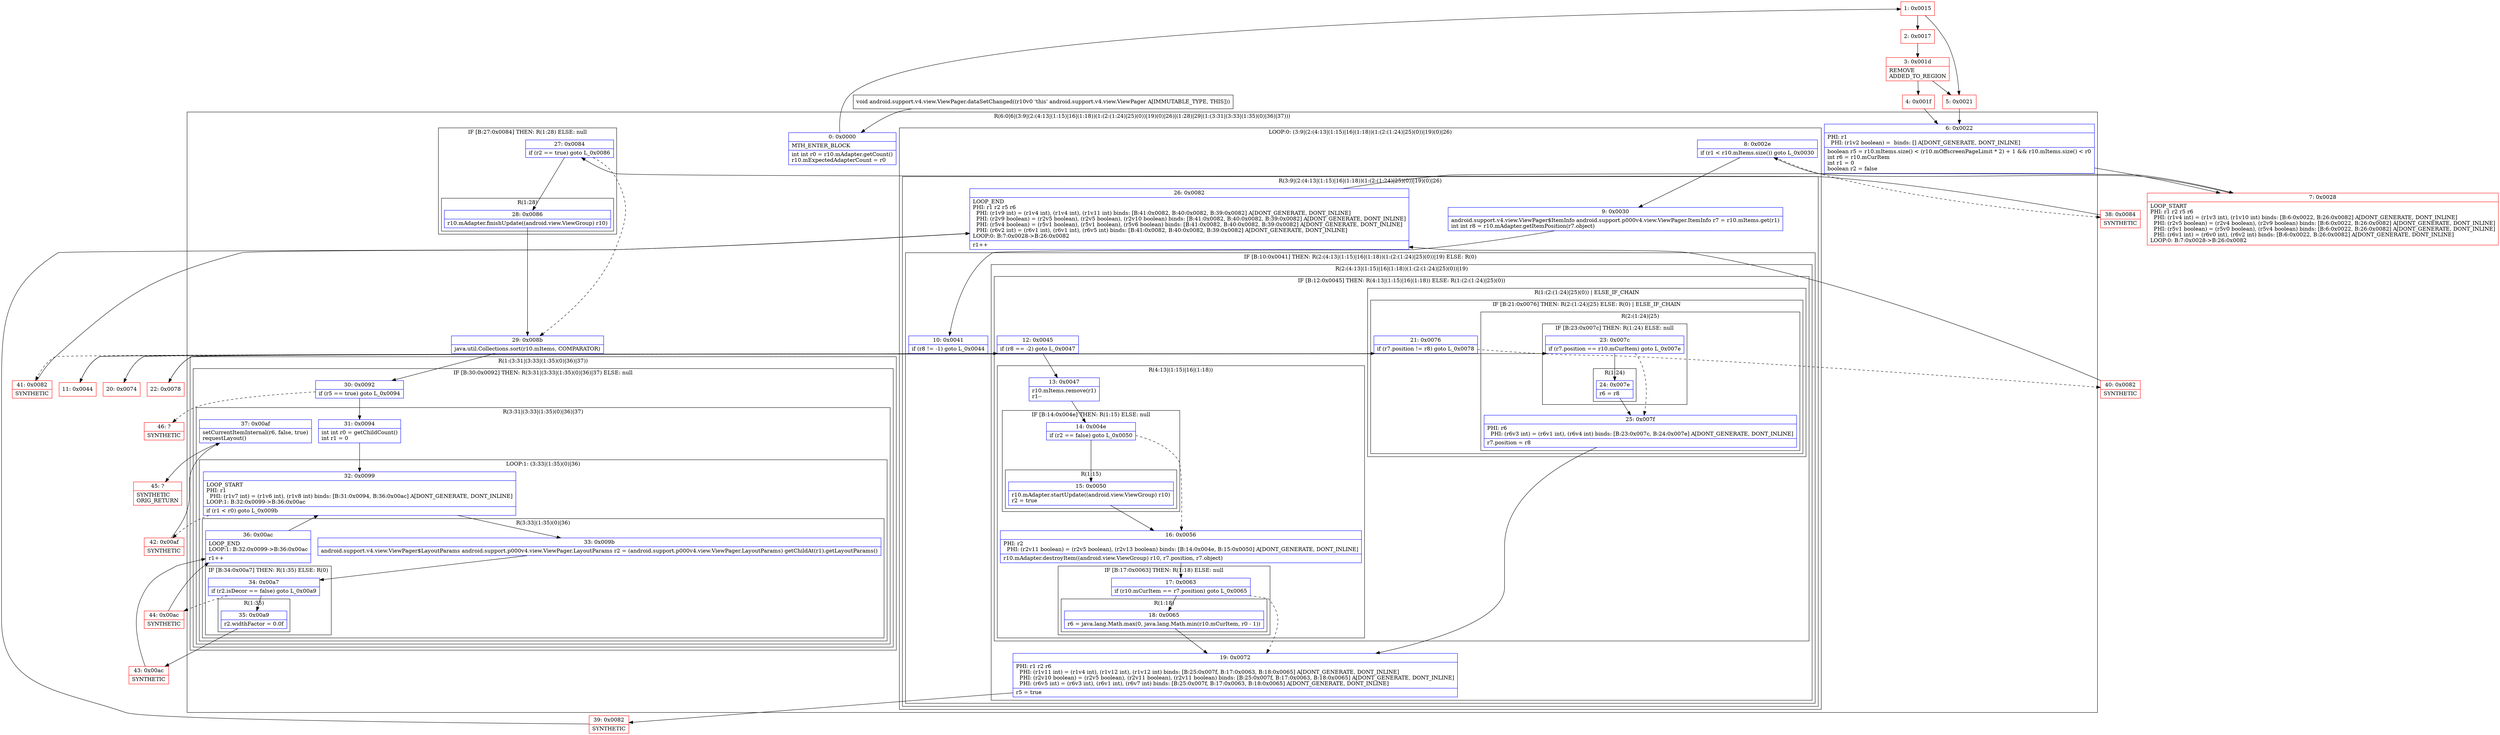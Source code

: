 digraph "CFG forandroid.support.v4.view.ViewPager.dataSetChanged()V" {
subgraph cluster_Region_305263455 {
label = "R(6:0|6|(3:9|(2:(4:13|(1:15)|16|(1:18))(1:(2:(1:24)|25)(0))|19)(0)|26)|(1:28)|29|(1:(3:31|(3:33|(1:35)(0)|36)|37)))";
node [shape=record,color=blue];
Node_0 [shape=record,label="{0\:\ 0x0000|MTH_ENTER_BLOCK\l|int int r0 = r10.mAdapter.getCount()\lr10.mExpectedAdapterCount = r0\l}"];
Node_6 [shape=record,label="{6\:\ 0x0022|PHI: r1 \l  PHI: (r1v2 boolean) =  binds: [] A[DONT_GENERATE, DONT_INLINE]\l|boolean r5 = r10.mItems.size() \< (r10.mOffscreenPageLimit * 2) + 1 && r10.mItems.size() \< r0\lint r6 = r10.mCurItem\lint r1 = 0\lboolean r2 = false\l}"];
subgraph cluster_LoopRegion_1569671580 {
label = "LOOP:0: (3:9|(2:(4:13|(1:15)|16|(1:18))(1:(2:(1:24)|25)(0))|19)(0)|26)";
node [shape=record,color=blue];
Node_8 [shape=record,label="{8\:\ 0x002e|if (r1 \< r10.mItems.size()) goto L_0x0030\l}"];
subgraph cluster_Region_1969426338 {
label = "R(3:9|(2:(4:13|(1:15)|16|(1:18))(1:(2:(1:24)|25)(0))|19)(0)|26)";
node [shape=record,color=blue];
Node_9 [shape=record,label="{9\:\ 0x0030|android.support.v4.view.ViewPager$ItemInfo android.support.p000v4.view.ViewPager.ItemInfo r7 = r10.mItems.get(r1)\lint int r8 = r10.mAdapter.getItemPosition(r7.object)\l}"];
subgraph cluster_IfRegion_641563670 {
label = "IF [B:10:0x0041] THEN: R(2:(4:13|(1:15)|16|(1:18))(1:(2:(1:24)|25)(0))|19) ELSE: R(0)";
node [shape=record,color=blue];
Node_10 [shape=record,label="{10\:\ 0x0041|if (r8 != \-1) goto L_0x0044\l}"];
subgraph cluster_Region_854189177 {
label = "R(2:(4:13|(1:15)|16|(1:18))(1:(2:(1:24)|25)(0))|19)";
node [shape=record,color=blue];
subgraph cluster_IfRegion_657497662 {
label = "IF [B:12:0x0045] THEN: R(4:13|(1:15)|16|(1:18)) ELSE: R(1:(2:(1:24)|25)(0))";
node [shape=record,color=blue];
Node_12 [shape=record,label="{12\:\ 0x0045|if (r8 == \-2) goto L_0x0047\l}"];
subgraph cluster_Region_381794436 {
label = "R(4:13|(1:15)|16|(1:18))";
node [shape=record,color=blue];
Node_13 [shape=record,label="{13\:\ 0x0047|r10.mItems.remove(r1)\lr1\-\-\l}"];
subgraph cluster_IfRegion_524340795 {
label = "IF [B:14:0x004e] THEN: R(1:15) ELSE: null";
node [shape=record,color=blue];
Node_14 [shape=record,label="{14\:\ 0x004e|if (r2 == false) goto L_0x0050\l}"];
subgraph cluster_Region_1915998656 {
label = "R(1:15)";
node [shape=record,color=blue];
Node_15 [shape=record,label="{15\:\ 0x0050|r10.mAdapter.startUpdate((android.view.ViewGroup) r10)\lr2 = true\l}"];
}
}
Node_16 [shape=record,label="{16\:\ 0x0056|PHI: r2 \l  PHI: (r2v11 boolean) = (r2v5 boolean), (r2v13 boolean) binds: [B:14:0x004e, B:15:0x0050] A[DONT_GENERATE, DONT_INLINE]\l|r10.mAdapter.destroyItem((android.view.ViewGroup) r10, r7.position, r7.object)\l}"];
subgraph cluster_IfRegion_1383487926 {
label = "IF [B:17:0x0063] THEN: R(1:18) ELSE: null";
node [shape=record,color=blue];
Node_17 [shape=record,label="{17\:\ 0x0063|if (r10.mCurItem == r7.position) goto L_0x0065\l}"];
subgraph cluster_Region_2129882843 {
label = "R(1:18)";
node [shape=record,color=blue];
Node_18 [shape=record,label="{18\:\ 0x0065|r6 = java.lang.Math.max(0, java.lang.Math.min(r10.mCurItem, r0 \- 1))\l}"];
}
}
}
subgraph cluster_Region_40459910 {
label = "R(1:(2:(1:24)|25)(0)) | ELSE_IF_CHAIN\l";
node [shape=record,color=blue];
subgraph cluster_IfRegion_1192809109 {
label = "IF [B:21:0x0076] THEN: R(2:(1:24)|25) ELSE: R(0) | ELSE_IF_CHAIN\l";
node [shape=record,color=blue];
Node_21 [shape=record,label="{21\:\ 0x0076|if (r7.position != r8) goto L_0x0078\l}"];
subgraph cluster_Region_1189492373 {
label = "R(2:(1:24)|25)";
node [shape=record,color=blue];
subgraph cluster_IfRegion_183512037 {
label = "IF [B:23:0x007c] THEN: R(1:24) ELSE: null";
node [shape=record,color=blue];
Node_23 [shape=record,label="{23\:\ 0x007c|if (r7.position == r10.mCurItem) goto L_0x007e\l}"];
subgraph cluster_Region_1840567846 {
label = "R(1:24)";
node [shape=record,color=blue];
Node_24 [shape=record,label="{24\:\ 0x007e|r6 = r8\l}"];
}
}
Node_25 [shape=record,label="{25\:\ 0x007f|PHI: r6 \l  PHI: (r6v3 int) = (r6v1 int), (r6v4 int) binds: [B:23:0x007c, B:24:0x007e] A[DONT_GENERATE, DONT_INLINE]\l|r7.position = r8\l}"];
}
subgraph cluster_Region_1323343417 {
label = "R(0)";
node [shape=record,color=blue];
}
}
}
}
Node_19 [shape=record,label="{19\:\ 0x0072|PHI: r1 r2 r6 \l  PHI: (r1v11 int) = (r1v4 int), (r1v12 int), (r1v12 int) binds: [B:25:0x007f, B:17:0x0063, B:18:0x0065] A[DONT_GENERATE, DONT_INLINE]\l  PHI: (r2v10 boolean) = (r2v5 boolean), (r2v11 boolean), (r2v11 boolean) binds: [B:25:0x007f, B:17:0x0063, B:18:0x0065] A[DONT_GENERATE, DONT_INLINE]\l  PHI: (r6v5 int) = (r6v3 int), (r6v1 int), (r6v7 int) binds: [B:25:0x007f, B:17:0x0063, B:18:0x0065] A[DONT_GENERATE, DONT_INLINE]\l|r5 = true\l}"];
}
subgraph cluster_Region_747238646 {
label = "R(0)";
node [shape=record,color=blue];
}
}
Node_26 [shape=record,label="{26\:\ 0x0082|LOOP_END\lPHI: r1 r2 r5 r6 \l  PHI: (r1v9 int) = (r1v4 int), (r1v4 int), (r1v11 int) binds: [B:41:0x0082, B:40:0x0082, B:39:0x0082] A[DONT_GENERATE, DONT_INLINE]\l  PHI: (r2v9 boolean) = (r2v5 boolean), (r2v5 boolean), (r2v10 boolean) binds: [B:41:0x0082, B:40:0x0082, B:39:0x0082] A[DONT_GENERATE, DONT_INLINE]\l  PHI: (r5v4 boolean) = (r5v1 boolean), (r5v1 boolean), (r5v6 boolean) binds: [B:41:0x0082, B:40:0x0082, B:39:0x0082] A[DONT_GENERATE, DONT_INLINE]\l  PHI: (r6v2 int) = (r6v1 int), (r6v1 int), (r6v5 int) binds: [B:41:0x0082, B:40:0x0082, B:39:0x0082] A[DONT_GENERATE, DONT_INLINE]\lLOOP:0: B:7:0x0028\-\>B:26:0x0082\l|r1++\l}"];
}
}
subgraph cluster_IfRegion_81674447 {
label = "IF [B:27:0x0084] THEN: R(1:28) ELSE: null";
node [shape=record,color=blue];
Node_27 [shape=record,label="{27\:\ 0x0084|if (r2 == true) goto L_0x0086\l}"];
subgraph cluster_Region_1019842721 {
label = "R(1:28)";
node [shape=record,color=blue];
Node_28 [shape=record,label="{28\:\ 0x0086|r10.mAdapter.finishUpdate((android.view.ViewGroup) r10)\l}"];
}
}
Node_29 [shape=record,label="{29\:\ 0x008b|java.util.Collections.sort(r10.mItems, COMPARATOR)\l}"];
subgraph cluster_Region_1956406480 {
label = "R(1:(3:31|(3:33|(1:35)(0)|36)|37))";
node [shape=record,color=blue];
subgraph cluster_IfRegion_1879206002 {
label = "IF [B:30:0x0092] THEN: R(3:31|(3:33|(1:35)(0)|36)|37) ELSE: null";
node [shape=record,color=blue];
Node_30 [shape=record,label="{30\:\ 0x0092|if (r5 == true) goto L_0x0094\l}"];
subgraph cluster_Region_139786493 {
label = "R(3:31|(3:33|(1:35)(0)|36)|37)";
node [shape=record,color=blue];
Node_31 [shape=record,label="{31\:\ 0x0094|int int r0 = getChildCount()\lint r1 = 0\l}"];
subgraph cluster_LoopRegion_599403105 {
label = "LOOP:1: (3:33|(1:35)(0)|36)";
node [shape=record,color=blue];
Node_32 [shape=record,label="{32\:\ 0x0099|LOOP_START\lPHI: r1 \l  PHI: (r1v7 int) = (r1v6 int), (r1v8 int) binds: [B:31:0x0094, B:36:0x00ac] A[DONT_GENERATE, DONT_INLINE]\lLOOP:1: B:32:0x0099\-\>B:36:0x00ac\l|if (r1 \< r0) goto L_0x009b\l}"];
subgraph cluster_Region_1332433415 {
label = "R(3:33|(1:35)(0)|36)";
node [shape=record,color=blue];
Node_33 [shape=record,label="{33\:\ 0x009b|android.support.v4.view.ViewPager$LayoutParams android.support.p000v4.view.ViewPager.LayoutParams r2 = (android.support.p000v4.view.ViewPager.LayoutParams) getChildAt(r1).getLayoutParams()\l}"];
subgraph cluster_IfRegion_1455647943 {
label = "IF [B:34:0x00a7] THEN: R(1:35) ELSE: R(0)";
node [shape=record,color=blue];
Node_34 [shape=record,label="{34\:\ 0x00a7|if (r2.isDecor == false) goto L_0x00a9\l}"];
subgraph cluster_Region_552437480 {
label = "R(1:35)";
node [shape=record,color=blue];
Node_35 [shape=record,label="{35\:\ 0x00a9|r2.widthFactor = 0.0f\l}"];
}
subgraph cluster_Region_1044856108 {
label = "R(0)";
node [shape=record,color=blue];
}
}
Node_36 [shape=record,label="{36\:\ 0x00ac|LOOP_END\lLOOP:1: B:32:0x0099\-\>B:36:0x00ac\l|r1++\l}"];
}
}
Node_37 [shape=record,label="{37\:\ 0x00af|setCurrentItemInternal(r6, false, true)\lrequestLayout()\l}"];
}
}
}
}
Node_1 [shape=record,color=red,label="{1\:\ 0x0015}"];
Node_2 [shape=record,color=red,label="{2\:\ 0x0017}"];
Node_3 [shape=record,color=red,label="{3\:\ 0x001d|REMOVE\lADDED_TO_REGION\l}"];
Node_4 [shape=record,color=red,label="{4\:\ 0x001f}"];
Node_5 [shape=record,color=red,label="{5\:\ 0x0021}"];
Node_7 [shape=record,color=red,label="{7\:\ 0x0028|LOOP_START\lPHI: r1 r2 r5 r6 \l  PHI: (r1v4 int) = (r1v3 int), (r1v10 int) binds: [B:6:0x0022, B:26:0x0082] A[DONT_GENERATE, DONT_INLINE]\l  PHI: (r2v5 boolean) = (r2v4 boolean), (r2v9 boolean) binds: [B:6:0x0022, B:26:0x0082] A[DONT_GENERATE, DONT_INLINE]\l  PHI: (r5v1 boolean) = (r5v0 boolean), (r5v4 boolean) binds: [B:6:0x0022, B:26:0x0082] A[DONT_GENERATE, DONT_INLINE]\l  PHI: (r6v1 int) = (r6v0 int), (r6v2 int) binds: [B:6:0x0022, B:26:0x0082] A[DONT_GENERATE, DONT_INLINE]\lLOOP:0: B:7:0x0028\-\>B:26:0x0082\l}"];
Node_11 [shape=record,color=red,label="{11\:\ 0x0044}"];
Node_20 [shape=record,color=red,label="{20\:\ 0x0074}"];
Node_22 [shape=record,color=red,label="{22\:\ 0x0078}"];
Node_38 [shape=record,color=red,label="{38\:\ 0x0084|SYNTHETIC\l}"];
Node_39 [shape=record,color=red,label="{39\:\ 0x0082|SYNTHETIC\l}"];
Node_40 [shape=record,color=red,label="{40\:\ 0x0082|SYNTHETIC\l}"];
Node_41 [shape=record,color=red,label="{41\:\ 0x0082|SYNTHETIC\l}"];
Node_42 [shape=record,color=red,label="{42\:\ 0x00af|SYNTHETIC\l}"];
Node_43 [shape=record,color=red,label="{43\:\ 0x00ac|SYNTHETIC\l}"];
Node_44 [shape=record,color=red,label="{44\:\ 0x00ac|SYNTHETIC\l}"];
Node_45 [shape=record,color=red,label="{45\:\ ?|SYNTHETIC\lORIG_RETURN\l}"];
Node_46 [shape=record,color=red,label="{46\:\ ?|SYNTHETIC\l}"];
MethodNode[shape=record,label="{void android.support.v4.view.ViewPager.dataSetChanged((r10v0 'this' android.support.v4.view.ViewPager A[IMMUTABLE_TYPE, THIS])) }"];
MethodNode -> Node_0;
Node_0 -> Node_1;
Node_6 -> Node_7;
Node_8 -> Node_9;
Node_8 -> Node_38[style=dashed];
Node_9 -> Node_10;
Node_10 -> Node_11;
Node_10 -> Node_41[style=dashed];
Node_12 -> Node_13;
Node_12 -> Node_20[style=dashed];
Node_13 -> Node_14;
Node_14 -> Node_15;
Node_14 -> Node_16[style=dashed];
Node_15 -> Node_16;
Node_16 -> Node_17;
Node_17 -> Node_18;
Node_17 -> Node_19[style=dashed];
Node_18 -> Node_19;
Node_21 -> Node_22;
Node_21 -> Node_40[style=dashed];
Node_23 -> Node_24;
Node_23 -> Node_25[style=dashed];
Node_24 -> Node_25;
Node_25 -> Node_19;
Node_19 -> Node_39;
Node_26 -> Node_7;
Node_27 -> Node_28;
Node_27 -> Node_29[style=dashed];
Node_28 -> Node_29;
Node_29 -> Node_30;
Node_30 -> Node_31;
Node_30 -> Node_46[style=dashed];
Node_31 -> Node_32;
Node_32 -> Node_33;
Node_32 -> Node_42[style=dashed];
Node_33 -> Node_34;
Node_34 -> Node_35;
Node_34 -> Node_44[style=dashed];
Node_35 -> Node_43;
Node_36 -> Node_32;
Node_37 -> Node_45;
Node_1 -> Node_2;
Node_1 -> Node_5;
Node_2 -> Node_3;
Node_3 -> Node_4;
Node_3 -> Node_5;
Node_4 -> Node_6;
Node_5 -> Node_6;
Node_7 -> Node_8;
Node_11 -> Node_12;
Node_20 -> Node_21;
Node_22 -> Node_23;
Node_38 -> Node_27;
Node_39 -> Node_26;
Node_40 -> Node_26;
Node_41 -> Node_26;
Node_42 -> Node_37;
Node_43 -> Node_36;
Node_44 -> Node_36;
}

